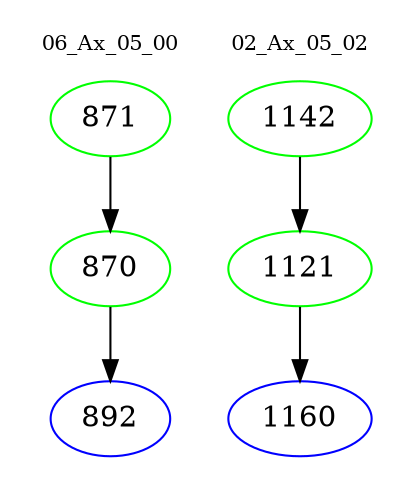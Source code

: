 digraph{
subgraph cluster_0 {
color = white
label = "06_Ax_05_00";
fontsize=10;
T0_871 [label="871", color="green"]
T0_871 -> T0_870 [color="black"]
T0_870 [label="870", color="green"]
T0_870 -> T0_892 [color="black"]
T0_892 [label="892", color="blue"]
}
subgraph cluster_1 {
color = white
label = "02_Ax_05_02";
fontsize=10;
T1_1142 [label="1142", color="green"]
T1_1142 -> T1_1121 [color="black"]
T1_1121 [label="1121", color="green"]
T1_1121 -> T1_1160 [color="black"]
T1_1160 [label="1160", color="blue"]
}
}

